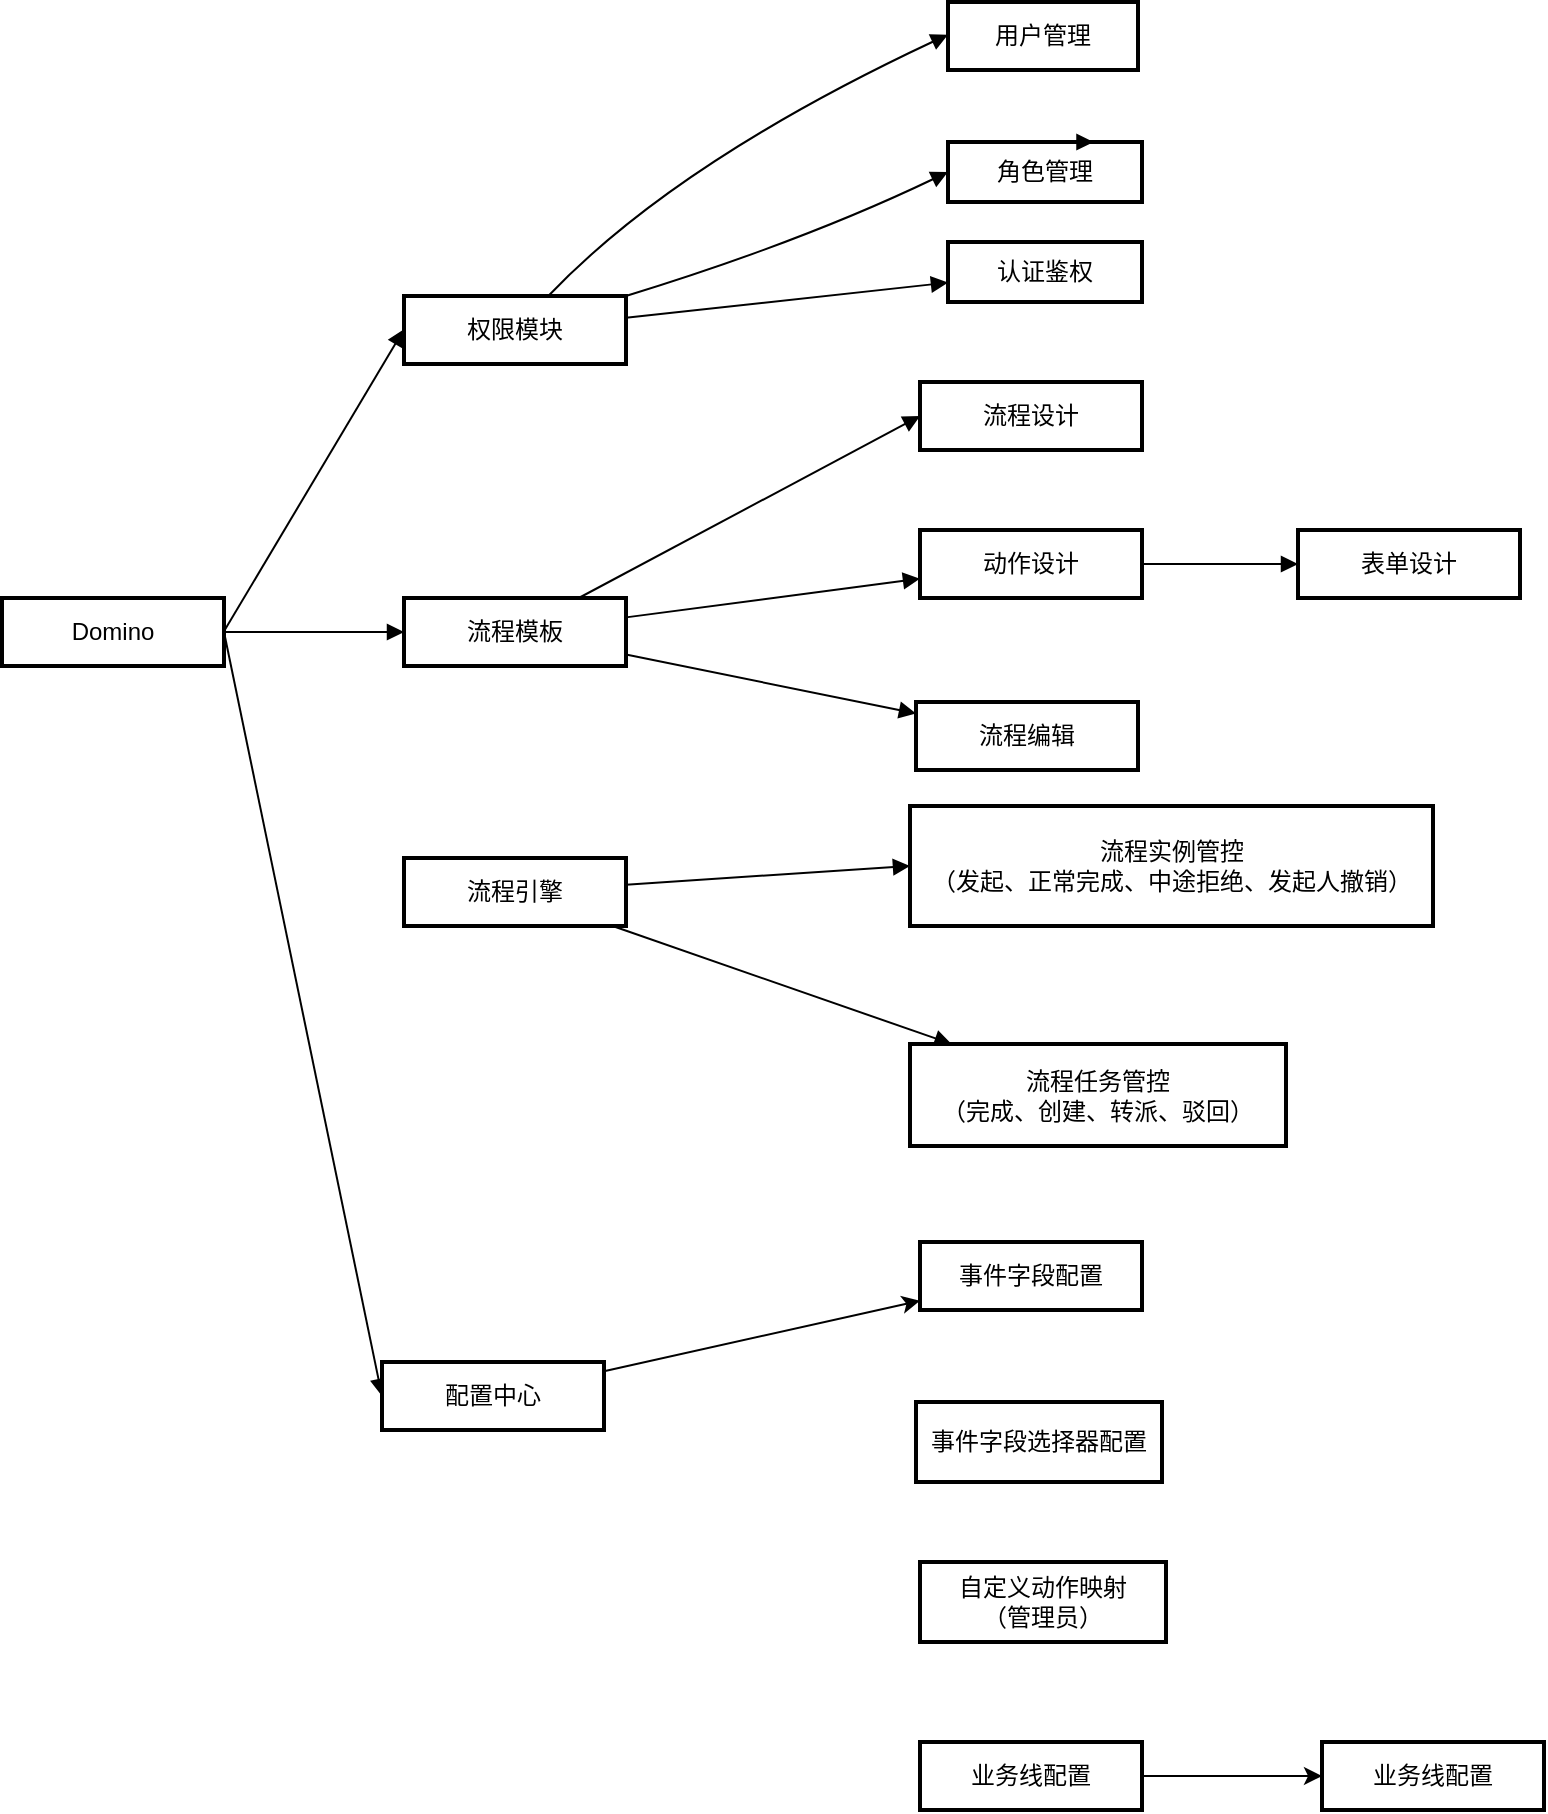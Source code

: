 <mxfile version="24.6.5" type="github">
  <diagram name="第 1 页" id="nqRD-a27WpIO2w8qelBA">
    <mxGraphModel dx="2420" dy="781" grid="1" gridSize="10" guides="1" tooltips="1" connect="1" arrows="1" fold="1" page="1" pageScale="1" pageWidth="827" pageHeight="1169" math="0" shadow="0">
      <root>
        <mxCell id="0" />
        <mxCell id="1" parent="0" />
        <mxCell id="qZ0Al_ocSewOCygFmfN4-48" value="" style="edgeStyle=none;shape=connector;curved=1;rounded=1;orthogonalLoop=1;jettySize=auto;html=1;strokeColor=default;align=center;verticalAlign=middle;fontFamily=Helvetica;fontSize=12;fontColor=default;labelBackgroundColor=default;startArrow=none;endArrow=block;exitX=1;exitY=0.5;exitDx=0;exitDy=0;" parent="1" source="2" target="qZ0Al_ocSewOCygFmfN4-47" edge="1">
          <mxGeometry relative="1" as="geometry" />
        </mxCell>
        <mxCell id="qZ0Al_ocSewOCygFmfN4-70" value="" style="edgeStyle=none;shape=connector;curved=1;rounded=1;orthogonalLoop=1;jettySize=auto;html=1;strokeColor=default;align=center;verticalAlign=middle;fontFamily=Helvetica;fontSize=12;fontColor=default;labelBackgroundColor=default;startArrow=none;endArrow=block;exitX=1;exitY=0.5;exitDx=0;exitDy=0;entryX=0;entryY=0.5;entryDx=0;entryDy=0;" parent="1" source="2" target="qZ0Al_ocSewOCygFmfN4-69" edge="1">
          <mxGeometry relative="1" as="geometry" />
        </mxCell>
        <mxCell id="2" value="Domino" style="whiteSpace=wrap;strokeWidth=2;" parent="1" vertex="1">
          <mxGeometry x="-40" y="318" width="111" height="34" as="geometry" />
        </mxCell>
        <mxCell id="qZ0Al_ocSewOCygFmfN4-38" value="" style="edgeStyle=none;shape=connector;curved=1;rounded=1;orthogonalLoop=1;jettySize=auto;html=1;strokeColor=default;align=center;verticalAlign=middle;fontFamily=Helvetica;fontSize=11;fontColor=default;labelBackgroundColor=default;startArrow=none;endArrow=block;entryX=0;entryY=0.5;entryDx=0;entryDy=0;" parent="1" source="3" target="qZ0Al_ocSewOCygFmfN4-37" edge="1">
          <mxGeometry relative="1" as="geometry">
            <Array as="points">
              <mxPoint x="360" y="140" />
            </Array>
          </mxGeometry>
        </mxCell>
        <mxCell id="qZ0Al_ocSewOCygFmfN4-44" value="" style="edgeStyle=none;shape=connector;curved=1;rounded=1;orthogonalLoop=1;jettySize=auto;html=1;strokeColor=default;align=center;verticalAlign=middle;fontFamily=Helvetica;fontSize=11;fontColor=default;labelBackgroundColor=default;startArrow=none;endArrow=block;" parent="1" source="3" target="qZ0Al_ocSewOCygFmfN4-43" edge="1">
          <mxGeometry relative="1" as="geometry" />
        </mxCell>
        <mxCell id="3" value="权限模块" style="whiteSpace=wrap;strokeWidth=2;" parent="1" vertex="1">
          <mxGeometry x="161" y="167" width="111" height="34" as="geometry" />
        </mxCell>
        <mxCell id="4" value="用户管理" style="whiteSpace=wrap;strokeWidth=2;" parent="1" vertex="1">
          <mxGeometry x="433" y="20" width="95" height="34" as="geometry" />
        </mxCell>
        <mxCell id="15" value="" style="curved=1;startArrow=none;endArrow=block;exitX=1;exitY=0.49;entryX=0;entryY=0.49;" parent="1" source="2" target="3" edge="1">
          <mxGeometry relative="1" as="geometry">
            <Array as="points" />
          </mxGeometry>
        </mxCell>
        <mxCell id="16" value="" style="curved=1;startArrow=none;endArrow=block;exitX=0.65;exitY=0;entryX=0;entryY=0.48;" parent="1" source="3" target="4" edge="1">
          <mxGeometry relative="1" as="geometry">
            <Array as="points">
              <mxPoint x="297" y="100" />
            </Array>
          </mxGeometry>
        </mxCell>
        <mxCell id="qZ0Al_ocSewOCygFmfN4-37" value="角色管理" style="whiteSpace=wrap;strokeWidth=2;" parent="1" vertex="1">
          <mxGeometry x="433" y="90" width="97" height="30" as="geometry" />
        </mxCell>
        <mxCell id="qZ0Al_ocSewOCygFmfN4-39" style="edgeStyle=none;shape=connector;curved=1;rounded=1;orthogonalLoop=1;jettySize=auto;html=1;exitX=0.5;exitY=0;exitDx=0;exitDy=0;entryX=0.75;entryY=0;entryDx=0;entryDy=0;strokeColor=default;align=center;verticalAlign=middle;fontFamily=Helvetica;fontSize=11;fontColor=default;labelBackgroundColor=default;startArrow=none;endArrow=block;" parent="1" source="qZ0Al_ocSewOCygFmfN4-37" target="qZ0Al_ocSewOCygFmfN4-37" edge="1">
          <mxGeometry relative="1" as="geometry" />
        </mxCell>
        <mxCell id="qZ0Al_ocSewOCygFmfN4-43" value="认证鉴权" style="whiteSpace=wrap;strokeWidth=2;" parent="1" vertex="1">
          <mxGeometry x="433" y="140" width="97" height="30" as="geometry" />
        </mxCell>
        <mxCell id="qZ0Al_ocSewOCygFmfN4-50" value="" style="edgeStyle=none;shape=connector;curved=1;rounded=1;orthogonalLoop=1;jettySize=auto;html=1;strokeColor=default;align=center;verticalAlign=middle;fontFamily=Helvetica;fontSize=12;fontColor=default;labelBackgroundColor=default;startArrow=none;endArrow=block;entryX=0;entryY=0.5;entryDx=0;entryDy=0;" parent="1" source="qZ0Al_ocSewOCygFmfN4-47" target="qZ0Al_ocSewOCygFmfN4-49" edge="1">
          <mxGeometry relative="1" as="geometry" />
        </mxCell>
        <mxCell id="qZ0Al_ocSewOCygFmfN4-52" value="" style="edgeStyle=none;shape=connector;curved=1;rounded=1;orthogonalLoop=1;jettySize=auto;html=1;strokeColor=default;align=center;verticalAlign=middle;fontFamily=Helvetica;fontSize=12;fontColor=default;labelBackgroundColor=default;startArrow=none;endArrow=block;" parent="1" source="qZ0Al_ocSewOCygFmfN4-47" target="qZ0Al_ocSewOCygFmfN4-51" edge="1">
          <mxGeometry relative="1" as="geometry" />
        </mxCell>
        <mxCell id="qZ0Al_ocSewOCygFmfN4-58" value="" style="edgeStyle=none;shape=connector;curved=1;rounded=1;orthogonalLoop=1;jettySize=auto;html=1;strokeColor=default;align=center;verticalAlign=middle;fontFamily=Helvetica;fontSize=12;fontColor=default;labelBackgroundColor=default;startArrow=none;endArrow=block;" parent="1" source="qZ0Al_ocSewOCygFmfN4-47" target="qZ0Al_ocSewOCygFmfN4-57" edge="1">
          <mxGeometry relative="1" as="geometry" />
        </mxCell>
        <mxCell id="qZ0Al_ocSewOCygFmfN4-47" value="流程模板" style="whiteSpace=wrap;strokeWidth=2;" parent="1" vertex="1">
          <mxGeometry x="161" y="318" width="111" height="34" as="geometry" />
        </mxCell>
        <mxCell id="qZ0Al_ocSewOCygFmfN4-49" value="流程设计" style="whiteSpace=wrap;strokeWidth=2;" parent="1" vertex="1">
          <mxGeometry x="419" y="210" width="111" height="34" as="geometry" />
        </mxCell>
        <mxCell id="qZ0Al_ocSewOCygFmfN4-56" value="" style="edgeStyle=none;shape=connector;curved=1;rounded=1;orthogonalLoop=1;jettySize=auto;html=1;strokeColor=default;align=center;verticalAlign=middle;fontFamily=Helvetica;fontSize=12;fontColor=default;labelBackgroundColor=default;startArrow=none;endArrow=block;" parent="1" source="qZ0Al_ocSewOCygFmfN4-51" target="qZ0Al_ocSewOCygFmfN4-55" edge="1">
          <mxGeometry relative="1" as="geometry" />
        </mxCell>
        <mxCell id="qZ0Al_ocSewOCygFmfN4-51" value="动作设计" style="whiteSpace=wrap;strokeWidth=2;" parent="1" vertex="1">
          <mxGeometry x="419" y="284" width="111" height="34" as="geometry" />
        </mxCell>
        <mxCell id="qZ0Al_ocSewOCygFmfN4-55" value="表单设计" style="whiteSpace=wrap;strokeWidth=2;" parent="1" vertex="1">
          <mxGeometry x="608" y="284" width="111" height="34" as="geometry" />
        </mxCell>
        <mxCell id="qZ0Al_ocSewOCygFmfN4-57" value="流程编辑" style="whiteSpace=wrap;strokeWidth=2;" parent="1" vertex="1">
          <mxGeometry x="417" y="370" width="111" height="34" as="geometry" />
        </mxCell>
        <mxCell id="qZ0Al_ocSewOCygFmfN4-61" value="" style="edgeStyle=none;shape=connector;curved=1;rounded=1;orthogonalLoop=1;jettySize=auto;html=1;strokeColor=default;align=center;verticalAlign=middle;fontFamily=Helvetica;fontSize=12;fontColor=default;labelBackgroundColor=default;startArrow=none;endArrow=block;entryX=0;entryY=0.5;entryDx=0;entryDy=0;" parent="1" source="qZ0Al_ocSewOCygFmfN4-59" target="qZ0Al_ocSewOCygFmfN4-60" edge="1">
          <mxGeometry relative="1" as="geometry" />
        </mxCell>
        <mxCell id="qZ0Al_ocSewOCygFmfN4-63" value="" style="edgeStyle=none;shape=connector;curved=1;rounded=1;orthogonalLoop=1;jettySize=auto;html=1;strokeColor=default;align=center;verticalAlign=middle;fontFamily=Helvetica;fontSize=12;fontColor=default;labelBackgroundColor=default;startArrow=none;endArrow=block;" parent="1" source="qZ0Al_ocSewOCygFmfN4-59" target="qZ0Al_ocSewOCygFmfN4-62" edge="1">
          <mxGeometry relative="1" as="geometry" />
        </mxCell>
        <mxCell id="qZ0Al_ocSewOCygFmfN4-59" value="流程引擎" style="whiteSpace=wrap;strokeWidth=2;" parent="1" vertex="1">
          <mxGeometry x="161" y="448" width="111" height="34" as="geometry" />
        </mxCell>
        <mxCell id="qZ0Al_ocSewOCygFmfN4-60" value="流程实例管控&#xa;（发起、正常完成、中途拒绝、发起人撤销）" style="whiteSpace=wrap;strokeWidth=2;" parent="1" vertex="1">
          <mxGeometry x="414" y="422" width="261.5" height="60" as="geometry" />
        </mxCell>
        <mxCell id="qZ0Al_ocSewOCygFmfN4-62" value="流程任务管控&#xa;（完成、创建、转派、驳回）" style="whiteSpace=wrap;strokeWidth=2;" parent="1" vertex="1">
          <mxGeometry x="414" y="541" width="188" height="51" as="geometry" />
        </mxCell>
        <mxCell id="Tn5OMbk8B7KEMCc9YAtQ-17" value="" style="rounded=0;orthogonalLoop=1;jettySize=auto;html=1;" edge="1" parent="1" source="qZ0Al_ocSewOCygFmfN4-69" target="Tn5OMbk8B7KEMCc9YAtQ-16">
          <mxGeometry relative="1" as="geometry" />
        </mxCell>
        <mxCell id="qZ0Al_ocSewOCygFmfN4-69" value="配置中心" style="whiteSpace=wrap;strokeWidth=2;" parent="1" vertex="1">
          <mxGeometry x="150" y="700" width="111" height="34" as="geometry" />
        </mxCell>
        <mxCell id="Tn5OMbk8B7KEMCc9YAtQ-16" value="事件字段配置" style="whiteSpace=wrap;strokeWidth=2;" vertex="1" parent="1">
          <mxGeometry x="419" y="640" width="111" height="34" as="geometry" />
        </mxCell>
        <mxCell id="Tn5OMbk8B7KEMCc9YAtQ-18" value="事件字段选择器配置" style="whiteSpace=wrap;strokeWidth=2;" vertex="1" parent="1">
          <mxGeometry x="417" y="720" width="123" height="40" as="geometry" />
        </mxCell>
        <mxCell id="Tn5OMbk8B7KEMCc9YAtQ-19" value="自定义动作映射&#xa;（管理员）" style="whiteSpace=wrap;strokeWidth=2;" vertex="1" parent="1">
          <mxGeometry x="419" y="800" width="123" height="40" as="geometry" />
        </mxCell>
        <mxCell id="Tn5OMbk8B7KEMCc9YAtQ-22" value="" style="edgeStyle=orthogonalEdgeStyle;rounded=0;orthogonalLoop=1;jettySize=auto;html=1;" edge="1" parent="1" source="Tn5OMbk8B7KEMCc9YAtQ-20" target="Tn5OMbk8B7KEMCc9YAtQ-21">
          <mxGeometry relative="1" as="geometry" />
        </mxCell>
        <mxCell id="Tn5OMbk8B7KEMCc9YAtQ-20" value="业务线配置" style="whiteSpace=wrap;strokeWidth=2;" vertex="1" parent="1">
          <mxGeometry x="419" y="890" width="111" height="34" as="geometry" />
        </mxCell>
        <mxCell id="Tn5OMbk8B7KEMCc9YAtQ-21" value="业务线配置" style="whiteSpace=wrap;strokeWidth=2;" vertex="1" parent="1">
          <mxGeometry x="620" y="890" width="111" height="34" as="geometry" />
        </mxCell>
      </root>
    </mxGraphModel>
  </diagram>
</mxfile>
